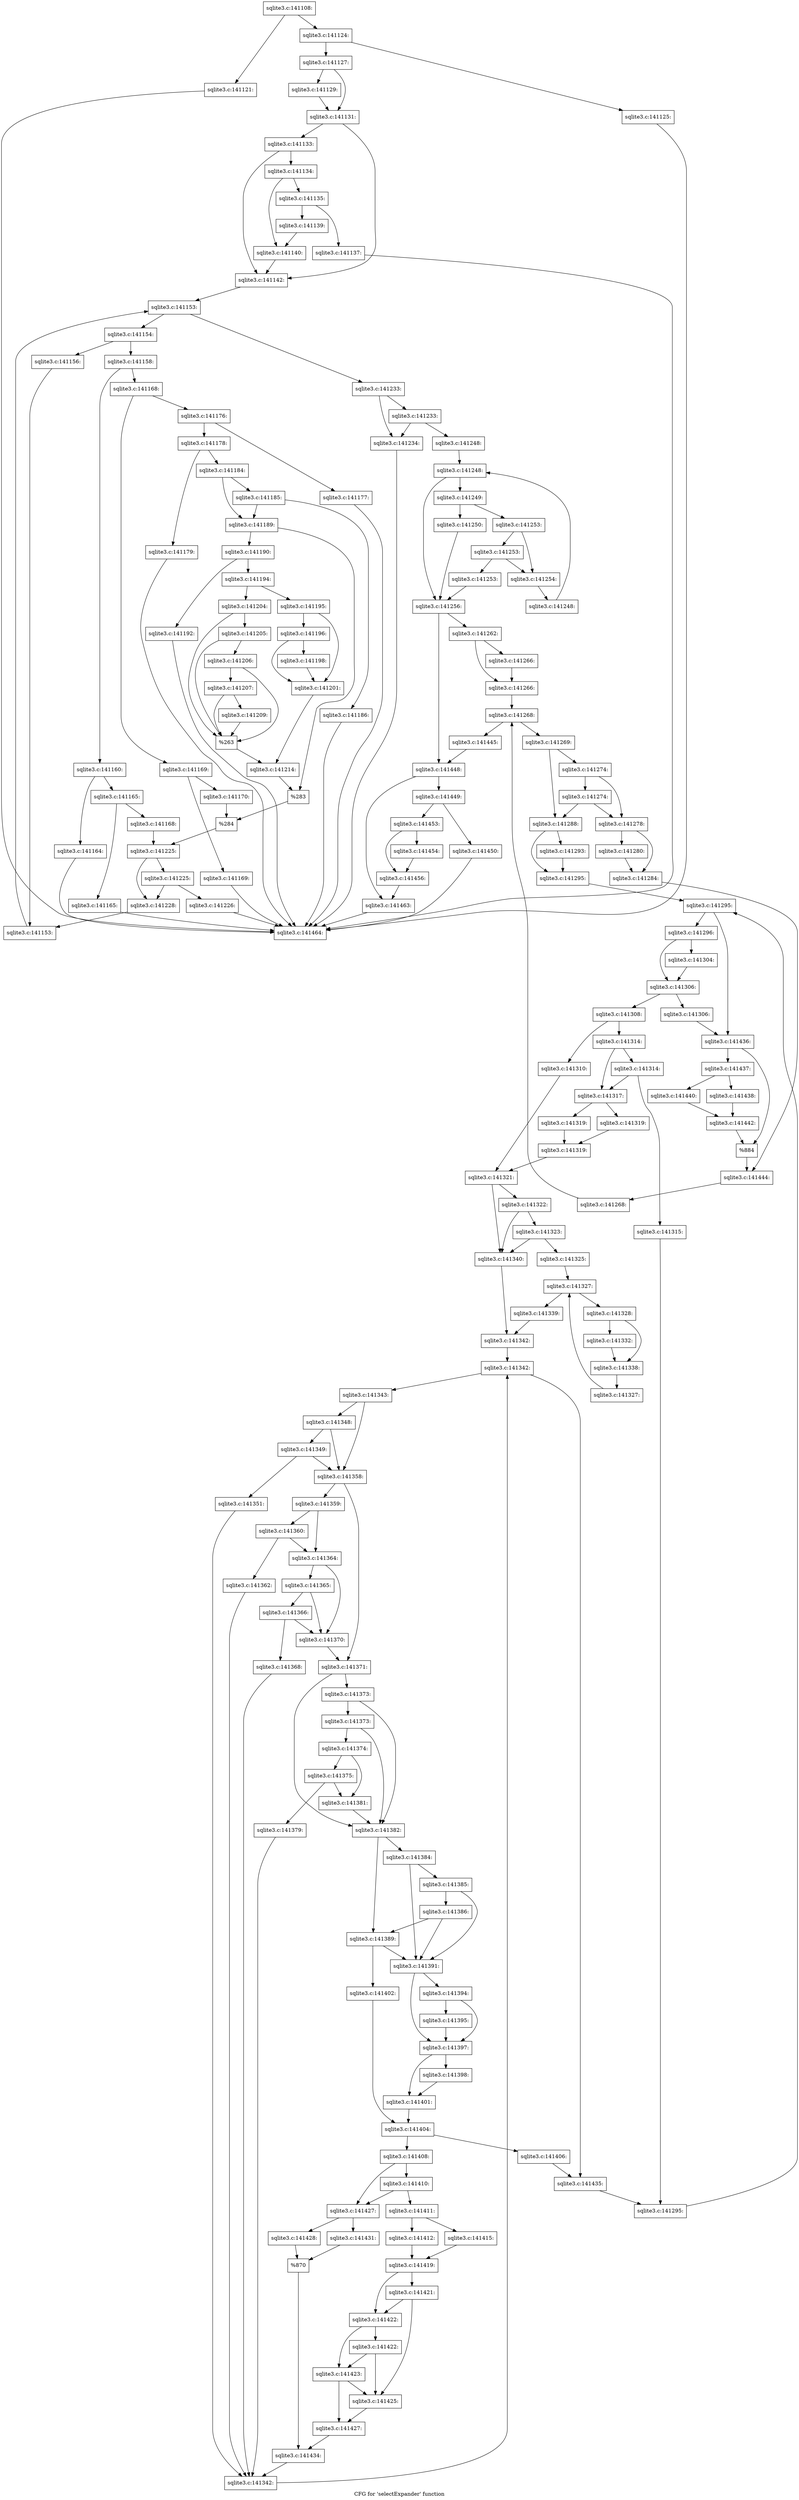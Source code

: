 digraph "CFG for 'selectExpander' function" {
	label="CFG for 'selectExpander' function";

	Node0x55c0f8f1f040 [shape=record,label="{sqlite3.c:141108:}"];
	Node0x55c0f8f1f040 -> Node0x55c0f8f2e910;
	Node0x55c0f8f1f040 -> Node0x55c0f8f2e960;
	Node0x55c0f8f2e910 [shape=record,label="{sqlite3.c:141121:}"];
	Node0x55c0f8f2e910 -> Node0x55c0f8f1f1c0;
	Node0x55c0f8f2e960 [shape=record,label="{sqlite3.c:141124:}"];
	Node0x55c0f8f2e960 -> Node0x55c0f8f2f020;
	Node0x55c0f8f2e960 -> Node0x55c0f8f2f070;
	Node0x55c0f8f2f020 [shape=record,label="{sqlite3.c:141125:}"];
	Node0x55c0f8f2f020 -> Node0x55c0f8f1f1c0;
	Node0x55c0f8f2f070 [shape=record,label="{sqlite3.c:141127:}"];
	Node0x55c0f8f2f070 -> Node0x55c0f8f2f790;
	Node0x55c0f8f2f070 -> Node0x55c0f8f2f7e0;
	Node0x55c0f8f2f790 [shape=record,label="{sqlite3.c:141129:}"];
	Node0x55c0f8f2f790 -> Node0x55c0f8f2f7e0;
	Node0x55c0f8f2f7e0 [shape=record,label="{sqlite3.c:141131:}"];
	Node0x55c0f8f2f7e0 -> Node0x55c0f8f309a0;
	Node0x55c0f8f2f7e0 -> Node0x55c0f8f30950;
	Node0x55c0f8f309a0 [shape=record,label="{sqlite3.c:141133:}"];
	Node0x55c0f8f309a0 -> Node0x55c0f8f30900;
	Node0x55c0f8f309a0 -> Node0x55c0f8f30950;
	Node0x55c0f8f30900 [shape=record,label="{sqlite3.c:141134:}"];
	Node0x55c0f8f30900 -> Node0x55c0f8f312a0;
	Node0x55c0f8f30900 -> Node0x55c0f8f312f0;
	Node0x55c0f8f312a0 [shape=record,label="{sqlite3.c:141135:}"];
	Node0x55c0f8f312a0 -> Node0x55c0f8f31ca0;
	Node0x55c0f8f312a0 -> Node0x55c0f8f31cf0;
	Node0x55c0f8f31ca0 [shape=record,label="{sqlite3.c:141137:}"];
	Node0x55c0f8f31ca0 -> Node0x55c0f8f1f1c0;
	Node0x55c0f8f31cf0 [shape=record,label="{sqlite3.c:141139:}"];
	Node0x55c0f8f31cf0 -> Node0x55c0f8f312f0;
	Node0x55c0f8f312f0 [shape=record,label="{sqlite3.c:141140:}"];
	Node0x55c0f8f312f0 -> Node0x55c0f8f30950;
	Node0x55c0f8f30950 [shape=record,label="{sqlite3.c:141142:}"];
	Node0x55c0f8f30950 -> Node0x55c0f8f33400;
	Node0x55c0f8f33400 [shape=record,label="{sqlite3.c:141153:}"];
	Node0x55c0f8f33400 -> Node0x55c0f8f33ad0;
	Node0x55c0f8f33400 -> Node0x55c0f60ca8a0;
	Node0x55c0f8f33ad0 [shape=record,label="{sqlite3.c:141154:}"];
	Node0x55c0f8f33ad0 -> Node0x55c0f8f341a0;
	Node0x55c0f8f33ad0 -> Node0x55c0f8f341f0;
	Node0x55c0f8f341a0 [shape=record,label="{sqlite3.c:141156:}"];
	Node0x55c0f8f341a0 -> Node0x55c0f8f33a40;
	Node0x55c0f8f341f0 [shape=record,label="{sqlite3.c:141158:}"];
	Node0x55c0f8f341f0 -> Node0x55c0f8f345d0;
	Node0x55c0f8f341f0 -> Node0x55c0f8f34670;
	Node0x55c0f8f345d0 [shape=record,label="{sqlite3.c:141160:}"];
	Node0x55c0f8f345d0 -> Node0x55c0f8f350e0;
	Node0x55c0f8f345d0 -> Node0x55c0f8f35130;
	Node0x55c0f8f350e0 [shape=record,label="{sqlite3.c:141164:}"];
	Node0x55c0f8f350e0 -> Node0x55c0f8f1f1c0;
	Node0x55c0f8f35130 [shape=record,label="{sqlite3.c:141165:}"];
	Node0x55c0f8f35130 -> Node0x55c0f8f35750;
	Node0x55c0f8f35130 -> Node0x55c0f8f357a0;
	Node0x55c0f8f35750 [shape=record,label="{sqlite3.c:141165:}"];
	Node0x55c0f8f35750 -> Node0x55c0f8f1f1c0;
	Node0x55c0f8f357a0 [shape=record,label="{sqlite3.c:141168:}"];
	Node0x55c0f8f357a0 -> Node0x55c0f8f34620;
	Node0x55c0f8f34670 [shape=record,label="{sqlite3.c:141168:}"];
	Node0x55c0f8f34670 -> Node0x55c0f64499c0;
	Node0x55c0f8f34670 -> Node0x55c0f8f36450;
	Node0x55c0f64499c0 [shape=record,label="{sqlite3.c:141169:}"];
	Node0x55c0f64499c0 -> Node0x55c0f6449920;
	Node0x55c0f64499c0 -> Node0x55c0f8f36d60;
	Node0x55c0f6449920 [shape=record,label="{sqlite3.c:141169:}"];
	Node0x55c0f6449920 -> Node0x55c0f8f1f1c0;
	Node0x55c0f8f36d60 [shape=record,label="{sqlite3.c:141170:}"];
	Node0x55c0f8f36d60 -> Node0x55c0f8f35f40;
	Node0x55c0f8f36450 [shape=record,label="{sqlite3.c:141176:}"];
	Node0x55c0f8f36450 -> Node0x55c0f60c6c60;
	Node0x55c0f8f36450 -> Node0x55c0f8f37a10;
	Node0x55c0f60c6c60 [shape=record,label="{sqlite3.c:141177:}"];
	Node0x55c0f60c6c60 -> Node0x55c0f8f1f1c0;
	Node0x55c0f8f37a10 [shape=record,label="{sqlite3.c:141178:}"];
	Node0x55c0f8f37a10 -> Node0x55c0f8f38220;
	Node0x55c0f8f37a10 -> Node0x55c0f8f38270;
	Node0x55c0f8f38220 [shape=record,label="{sqlite3.c:141179:}"];
	Node0x55c0f8f38220 -> Node0x55c0f8f1f1c0;
	Node0x55c0f8f38270 [shape=record,label="{sqlite3.c:141184:}"];
	Node0x55c0f8f38270 -> Node0x55c0f8f39110;
	Node0x55c0f8f38270 -> Node0x55c0f8f39160;
	Node0x55c0f8f39160 [shape=record,label="{sqlite3.c:141185:}"];
	Node0x55c0f8f39160 -> Node0x55c0f8f390c0;
	Node0x55c0f8f39160 -> Node0x55c0f8f39110;
	Node0x55c0f8f390c0 [shape=record,label="{sqlite3.c:141186:}"];
	Node0x55c0f8f390c0 -> Node0x55c0f8f1f1c0;
	Node0x55c0f8f39110 [shape=record,label="{sqlite3.c:141189:}"];
	Node0x55c0f8f39110 -> Node0x55c0f8f368b0;
	Node0x55c0f8f39110 -> Node0x55c0f6449830;
	Node0x55c0f6449830 [shape=record,label="{sqlite3.c:141190:}"];
	Node0x55c0f6449830 -> Node0x55c0f8f3aba0;
	Node0x55c0f6449830 -> Node0x55c0f8f3abf0;
	Node0x55c0f8f3aba0 [shape=record,label="{sqlite3.c:141192:}"];
	Node0x55c0f8f3aba0 -> Node0x55c0f8f1f1c0;
	Node0x55c0f8f3abf0 [shape=record,label="{sqlite3.c:141194:}"];
	Node0x55c0f8f3abf0 -> Node0x55c0f60cb4d0;
	Node0x55c0f8f3abf0 -> Node0x55c0f8f3b770;
	Node0x55c0f60cb4d0 [shape=record,label="{sqlite3.c:141195:}"];
	Node0x55c0f60cb4d0 -> Node0x55c0f8f3bba0;
	Node0x55c0f60cb4d0 -> Node0x55c0f8f3bb50;
	Node0x55c0f8f3bba0 [shape=record,label="{sqlite3.c:141196:}"];
	Node0x55c0f8f3bba0 -> Node0x55c0f8f3bb00;
	Node0x55c0f8f3bba0 -> Node0x55c0f8f3bb50;
	Node0x55c0f8f3bb00 [shape=record,label="{sqlite3.c:141198:}"];
	Node0x55c0f8f3bb00 -> Node0x55c0f8f3bb50;
	Node0x55c0f8f3bb50 [shape=record,label="{sqlite3.c:141201:}"];
	Node0x55c0f8f3bb50 -> Node0x55c0f8f3b2c0;
	Node0x55c0f8f3b770 [shape=record,label="{sqlite3.c:141204:}"];
	Node0x55c0f8f3b770 -> Node0x55c0f8f3d770;
	Node0x55c0f8f3b770 -> Node0x55c0f8f3d620;
	Node0x55c0f8f3d770 [shape=record,label="{sqlite3.c:141205:}"];
	Node0x55c0f8f3d770 -> Node0x55c0f8f3d6f0;
	Node0x55c0f8f3d770 -> Node0x55c0f8f3d620;
	Node0x55c0f8f3d6f0 [shape=record,label="{sqlite3.c:141206:}"];
	Node0x55c0f8f3d6f0 -> Node0x55c0f8f3d670;
	Node0x55c0f8f3d6f0 -> Node0x55c0f8f3d620;
	Node0x55c0f8f3d670 [shape=record,label="{sqlite3.c:141207:}"];
	Node0x55c0f8f3d670 -> Node0x55c0f8f3d5d0;
	Node0x55c0f8f3d670 -> Node0x55c0f8f3d620;
	Node0x55c0f8f3d5d0 [shape=record,label="{sqlite3.c:141209:}"];
	Node0x55c0f8f3d5d0 -> Node0x55c0f8f3d620;
	Node0x55c0f8f3d620 [shape=record,label="{%263}"];
	Node0x55c0f8f3d620 -> Node0x55c0f8f3b2c0;
	Node0x55c0f8f3b2c0 [shape=record,label="{sqlite3.c:141214:}"];
	Node0x55c0f8f3b2c0 -> Node0x55c0f8f368b0;
	Node0x55c0f8f368b0 [shape=record,label="{%283}"];
	Node0x55c0f8f368b0 -> Node0x55c0f8f35f40;
	Node0x55c0f8f35f40 [shape=record,label="{%284}"];
	Node0x55c0f8f35f40 -> Node0x55c0f8f34620;
	Node0x55c0f8f34620 [shape=record,label="{sqlite3.c:141225:}"];
	Node0x55c0f8f34620 -> Node0x55c0f8f40ea0;
	Node0x55c0f8f34620 -> Node0x55c0f8f40e50;
	Node0x55c0f8f40ea0 [shape=record,label="{sqlite3.c:141225:}"];
	Node0x55c0f8f40ea0 -> Node0x55c0f8f40e00;
	Node0x55c0f8f40ea0 -> Node0x55c0f8f40e50;
	Node0x55c0f8f40e00 [shape=record,label="{sqlite3.c:141226:}"];
	Node0x55c0f8f40e00 -> Node0x55c0f8f1f1c0;
	Node0x55c0f8f40e50 [shape=record,label="{sqlite3.c:141228:}"];
	Node0x55c0f8f40e50 -> Node0x55c0f8f33a40;
	Node0x55c0f8f33a40 [shape=record,label="{sqlite3.c:141153:}"];
	Node0x55c0f8f33a40 -> Node0x55c0f8f33400;
	Node0x55c0f60ca8a0 [shape=record,label="{sqlite3.c:141233:}"];
	Node0x55c0f60ca8a0 -> Node0x55c0f6448780;
	Node0x55c0f60ca8a0 -> Node0x55c0f8f42630;
	Node0x55c0f8f42630 [shape=record,label="{sqlite3.c:141233:}"];
	Node0x55c0f8f42630 -> Node0x55c0f6448780;
	Node0x55c0f8f42630 -> Node0x55c0f8f41ba0;
	Node0x55c0f6448780 [shape=record,label="{sqlite3.c:141234:}"];
	Node0x55c0f6448780 -> Node0x55c0f8f1f1c0;
	Node0x55c0f8f41ba0 [shape=record,label="{sqlite3.c:141248:}"];
	Node0x55c0f8f41ba0 -> Node0x55c0f8f42da0;
	Node0x55c0f8f42da0 [shape=record,label="{sqlite3.c:141248:}"];
	Node0x55c0f8f42da0 -> Node0x55c0f8f434d0;
	Node0x55c0f8f42da0 -> Node0x55c0f63a0fe0;
	Node0x55c0f8f434d0 [shape=record,label="{sqlite3.c:141249:}"];
	Node0x55c0f8f434d0 -> Node0x55c0f8f43ce0;
	Node0x55c0f8f434d0 -> Node0x55c0f8f43d30;
	Node0x55c0f8f43ce0 [shape=record,label="{sqlite3.c:141250:}"];
	Node0x55c0f8f43ce0 -> Node0x55c0f63a0fe0;
	Node0x55c0f8f43d30 [shape=record,label="{sqlite3.c:141253:}"];
	Node0x55c0f8f43d30 -> Node0x55c0f8f44390;
	Node0x55c0f8f43d30 -> Node0x55c0f8f44340;
	Node0x55c0f8f44390 [shape=record,label="{sqlite3.c:141253:}"];
	Node0x55c0f8f44390 -> Node0x55c0f8f442f0;
	Node0x55c0f8f44390 -> Node0x55c0f8f44340;
	Node0x55c0f8f442f0 [shape=record,label="{sqlite3.c:141253:}"];
	Node0x55c0f8f442f0 -> Node0x55c0f63a0fe0;
	Node0x55c0f8f44340 [shape=record,label="{sqlite3.c:141254:}"];
	Node0x55c0f8f44340 -> Node0x55c0f8f43440;
	Node0x55c0f8f43440 [shape=record,label="{sqlite3.c:141248:}"];
	Node0x55c0f8f43440 -> Node0x55c0f8f42da0;
	Node0x55c0f63a0fe0 [shape=record,label="{sqlite3.c:141256:}"];
	Node0x55c0f63a0fe0 -> Node0x55c0f8f45690;
	Node0x55c0f63a0fe0 -> Node0x55c0f8f456e0;
	Node0x55c0f8f45690 [shape=record,label="{sqlite3.c:141262:}"];
	Node0x55c0f8f45690 -> Node0x55c0f8f46f80;
	Node0x55c0f8f45690 -> Node0x55c0f8f46f30;
	Node0x55c0f8f46f80 [shape=record,label="{sqlite3.c:141266:}"];
	Node0x55c0f8f46f80 -> Node0x55c0f8f46f30;
	Node0x55c0f8f46f30 [shape=record,label="{sqlite3.c:141266:}"];
	Node0x55c0f8f46f30 -> Node0x55c0f8f47a10;
	Node0x55c0f8f47a10 [shape=record,label="{sqlite3.c:141268:}"];
	Node0x55c0f8f47a10 -> Node0x55c0f8f47c30;
	Node0x55c0f8f47a10 -> Node0x55c0f8f47860;
	Node0x55c0f8f47c30 [shape=record,label="{sqlite3.c:141269:}"];
	Node0x55c0f8f47c30 -> Node0x55c0f8f48e40;
	Node0x55c0f8f47c30 -> Node0x55c0f8f48df0;
	Node0x55c0f8f48e40 [shape=record,label="{sqlite3.c:141274:}"];
	Node0x55c0f8f48e40 -> Node0x55c0f8f48d50;
	Node0x55c0f8f48e40 -> Node0x55c0f8f49340;
	Node0x55c0f8f49340 [shape=record,label="{sqlite3.c:141274:}"];
	Node0x55c0f8f49340 -> Node0x55c0f8f48d50;
	Node0x55c0f8f49340 -> Node0x55c0f8f48df0;
	Node0x55c0f8f48d50 [shape=record,label="{sqlite3.c:141278:}"];
	Node0x55c0f8f48d50 -> Node0x55c0f8f4a370;
	Node0x55c0f8f48d50 -> Node0x55c0f8f4a3c0;
	Node0x55c0f8f4a370 [shape=record,label="{sqlite3.c:141280:}"];
	Node0x55c0f8f4a370 -> Node0x55c0f8f4a3c0;
	Node0x55c0f8f4a3c0 [shape=record,label="{sqlite3.c:141284:}"];
	Node0x55c0f8f4a3c0 -> Node0x55c0f8f48da0;
	Node0x55c0f8f48df0 [shape=record,label="{sqlite3.c:141288:}"];
	Node0x55c0f8f48df0 -> Node0x55c0f8f4d500;
	Node0x55c0f8f48df0 -> Node0x55c0f8f4d550;
	Node0x55c0f8f4d500 [shape=record,label="{sqlite3.c:141293:}"];
	Node0x55c0f8f4d500 -> Node0x55c0f8f4d550;
	Node0x55c0f8f4d550 [shape=record,label="{sqlite3.c:141295:}"];
	Node0x55c0f8f4d550 -> Node0x55c0f8f4e5c0;
	Node0x55c0f8f4e5c0 [shape=record,label="{sqlite3.c:141295:}"];
	Node0x55c0f8f4e5c0 -> Node0x55c0f8f4e7e0;
	Node0x55c0f8f4e5c0 -> Node0x55c0f8f4e0a0;
	Node0x55c0f8f4e7e0 [shape=record,label="{sqlite3.c:141296:}"];
	Node0x55c0f8f4e7e0 -> Node0x55c0f8f50240;
	Node0x55c0f8f4e7e0 -> Node0x55c0f8f50290;
	Node0x55c0f8f50240 [shape=record,label="{sqlite3.c:141304:}"];
	Node0x55c0f8f50240 -> Node0x55c0f8f50290;
	Node0x55c0f8f50290 [shape=record,label="{sqlite3.c:141306:}"];
	Node0x55c0f8f50290 -> Node0x55c0f8f50ca0;
	Node0x55c0f8f50290 -> Node0x55c0f8f50cf0;
	Node0x55c0f8f50ca0 [shape=record,label="{sqlite3.c:141306:}"];
	Node0x55c0f8f50ca0 -> Node0x55c0f8f4e0a0;
	Node0x55c0f8f50cf0 [shape=record,label="{sqlite3.c:141308:}"];
	Node0x55c0f8f50cf0 -> Node0x55c0f8f51220;
	Node0x55c0f8f50cf0 -> Node0x55c0f8f512c0;
	Node0x55c0f8f51220 [shape=record,label="{sqlite3.c:141310:}"];
	Node0x55c0f8f51220 -> Node0x55c0f8f51270;
	Node0x55c0f8f512c0 [shape=record,label="{sqlite3.c:141314:}"];
	Node0x55c0f8f512c0 -> Node0x55c0f8f520a0;
	Node0x55c0f8f512c0 -> Node0x55c0f8f52050;
	Node0x55c0f8f520a0 [shape=record,label="{sqlite3.c:141314:}"];
	Node0x55c0f8f520a0 -> Node0x55c0f8f52000;
	Node0x55c0f8f520a0 -> Node0x55c0f8f52050;
	Node0x55c0f8f52000 [shape=record,label="{sqlite3.c:141315:}"];
	Node0x55c0f8f52000 -> Node0x55c0f8f4e750;
	Node0x55c0f8f52050 [shape=record,label="{sqlite3.c:141317:}"];
	Node0x55c0f8f52050 -> Node0x55c0f8f52ea0;
	Node0x55c0f8f52050 -> Node0x55c0f8f52ef0;
	Node0x55c0f8f52ea0 [shape=record,label="{sqlite3.c:141319:}"];
	Node0x55c0f8f52ea0 -> Node0x55c0f8f52f40;
	Node0x55c0f8f52ef0 [shape=record,label="{sqlite3.c:141319:}"];
	Node0x55c0f8f52ef0 -> Node0x55c0f8f52f40;
	Node0x55c0f8f52f40 [shape=record,label="{sqlite3.c:141319:}"];
	Node0x55c0f8f52f40 -> Node0x55c0f8f51270;
	Node0x55c0f8f51270 [shape=record,label="{sqlite3.c:141321:}"];
	Node0x55c0f8f51270 -> Node0x55c0f8f53c10;
	Node0x55c0f8f51270 -> Node0x55c0f8f53b40;
	Node0x55c0f8f53c10 [shape=record,label="{sqlite3.c:141322:}"];
	Node0x55c0f8f53c10 -> Node0x55c0f8f53b90;
	Node0x55c0f8f53c10 -> Node0x55c0f8f53b40;
	Node0x55c0f8f53b90 [shape=record,label="{sqlite3.c:141323:}"];
	Node0x55c0f8f53b90 -> Node0x55c0f8f53aa0;
	Node0x55c0f8f53b90 -> Node0x55c0f8f53b40;
	Node0x55c0f8f53aa0 [shape=record,label="{sqlite3.c:141325:}"];
	Node0x55c0f8f53aa0 -> Node0x55c0f8f55590;
	Node0x55c0f8f55590 [shape=record,label="{sqlite3.c:141327:}"];
	Node0x55c0f8f55590 -> Node0x55c0f8f557b0;
	Node0x55c0f8f55590 -> Node0x55c0f8f553e0;
	Node0x55c0f8f557b0 [shape=record,label="{sqlite3.c:141328:}"];
	Node0x55c0f8f557b0 -> Node0x55c0f8f56cb0;
	Node0x55c0f8f557b0 -> Node0x55c0f8f56d00;
	Node0x55c0f8f56cb0 [shape=record,label="{sqlite3.c:141332:}"];
	Node0x55c0f8f56cb0 -> Node0x55c0f8f56d00;
	Node0x55c0f8f56d00 [shape=record,label="{sqlite3.c:141338:}"];
	Node0x55c0f8f56d00 -> Node0x55c0f8f55720;
	Node0x55c0f8f55720 [shape=record,label="{sqlite3.c:141327:}"];
	Node0x55c0f8f55720 -> Node0x55c0f8f55590;
	Node0x55c0f8f553e0 [shape=record,label="{sqlite3.c:141339:}"];
	Node0x55c0f8f553e0 -> Node0x55c0f8f53af0;
	Node0x55c0f8f53b40 [shape=record,label="{sqlite3.c:141340:}"];
	Node0x55c0f8f53b40 -> Node0x55c0f8f53af0;
	Node0x55c0f8f53af0 [shape=record,label="{sqlite3.c:141342:}"];
	Node0x55c0f8f53af0 -> Node0x55c0f8f592b0;
	Node0x55c0f8f592b0 [shape=record,label="{sqlite3.c:141342:}"];
	Node0x55c0f8f592b0 -> Node0x55c0f8f594d0;
	Node0x55c0f8f592b0 -> Node0x55c0f8f59100;
	Node0x55c0f8f594d0 [shape=record,label="{sqlite3.c:141343:}"];
	Node0x55c0f8f594d0 -> Node0x55c0f8f5a780;
	Node0x55c0f8f594d0 -> Node0x55c0f8f5a6b0;
	Node0x55c0f8f5a780 [shape=record,label="{sqlite3.c:141348:}"];
	Node0x55c0f8f5a780 -> Node0x55c0f8f5a700;
	Node0x55c0f8f5a780 -> Node0x55c0f8f5a6b0;
	Node0x55c0f8f5a700 [shape=record,label="{sqlite3.c:141349:}"];
	Node0x55c0f8f5a700 -> Node0x55c0f8f5a660;
	Node0x55c0f8f5a700 -> Node0x55c0f8f5a6b0;
	Node0x55c0f8f5a660 [shape=record,label="{sqlite3.c:141351:}"];
	Node0x55c0f8f5a660 -> Node0x55c0f8f59440;
	Node0x55c0f8f5a6b0 [shape=record,label="{sqlite3.c:141358:}"];
	Node0x55c0f8f5a6b0 -> Node0x55c0f8f5b560;
	Node0x55c0f8f5a6b0 -> Node0x55c0f8f5b5b0;
	Node0x55c0f8f5b560 [shape=record,label="{sqlite3.c:141359:}"];
	Node0x55c0f8f5b560 -> Node0x55c0f8f5c020;
	Node0x55c0f8f5b560 -> Node0x55c0f8f5bfd0;
	Node0x55c0f8f5c020 [shape=record,label="{sqlite3.c:141360:}"];
	Node0x55c0f8f5c020 -> Node0x55c0f8f5bf80;
	Node0x55c0f8f5c020 -> Node0x55c0f8f5bfd0;
	Node0x55c0f8f5bf80 [shape=record,label="{sqlite3.c:141362:}"];
	Node0x55c0f8f5bf80 -> Node0x55c0f8f59440;
	Node0x55c0f8f5bfd0 [shape=record,label="{sqlite3.c:141364:}"];
	Node0x55c0f8f5bfd0 -> Node0x55c0f8f5cda0;
	Node0x55c0f8f5bfd0 -> Node0x55c0f8f5ccd0;
	Node0x55c0f8f5cda0 [shape=record,label="{sqlite3.c:141365:}"];
	Node0x55c0f8f5cda0 -> Node0x55c0f8f5cd20;
	Node0x55c0f8f5cda0 -> Node0x55c0f8f5ccd0;
	Node0x55c0f8f5cd20 [shape=record,label="{sqlite3.c:141366:}"];
	Node0x55c0f8f5cd20 -> Node0x55c0f8f5cc80;
	Node0x55c0f8f5cd20 -> Node0x55c0f8f5ccd0;
	Node0x55c0f8f5cc80 [shape=record,label="{sqlite3.c:141368:}"];
	Node0x55c0f8f5cc80 -> Node0x55c0f8f59440;
	Node0x55c0f8f5ccd0 [shape=record,label="{sqlite3.c:141370:}"];
	Node0x55c0f8f5ccd0 -> Node0x55c0f8f5b5b0;
	Node0x55c0f8f5b5b0 [shape=record,label="{sqlite3.c:141371:}"];
	Node0x55c0f8f5b5b0 -> Node0x55c0f8f5e0d0;
	Node0x55c0f8f5b5b0 -> Node0x55c0f8f5e000;
	Node0x55c0f8f5e0d0 [shape=record,label="{sqlite3.c:141373:}"];
	Node0x55c0f8f5e0d0 -> Node0x55c0f8f5e050;
	Node0x55c0f8f5e0d0 -> Node0x55c0f8f5e000;
	Node0x55c0f8f5e050 [shape=record,label="{sqlite3.c:141373:}"];
	Node0x55c0f8f5e050 -> Node0x55c0f8f5dfb0;
	Node0x55c0f8f5e050 -> Node0x55c0f8f5e000;
	Node0x55c0f8f5dfb0 [shape=record,label="{sqlite3.c:141374:}"];
	Node0x55c0f8f5dfb0 -> Node0x55c0f8f5ebc0;
	Node0x55c0f8f5dfb0 -> Node0x55c0f8f5eb70;
	Node0x55c0f8f5ebc0 [shape=record,label="{sqlite3.c:141375:}"];
	Node0x55c0f8f5ebc0 -> Node0x55c0f8f5eb20;
	Node0x55c0f8f5ebc0 -> Node0x55c0f8f5eb70;
	Node0x55c0f8f5eb20 [shape=record,label="{sqlite3.c:141379:}"];
	Node0x55c0f8f5eb20 -> Node0x55c0f8f59440;
	Node0x55c0f8f5eb70 [shape=record,label="{sqlite3.c:141381:}"];
	Node0x55c0f8f5eb70 -> Node0x55c0f8f5e000;
	Node0x55c0f8f5e000 [shape=record,label="{sqlite3.c:141382:}"];
	Node0x55c0f8f5e000 -> Node0x55c0f8f5ff80;
	Node0x55c0f8f5e000 -> Node0x55c0f8f5ff00;
	Node0x55c0f8f5ff80 [shape=record,label="{sqlite3.c:141384:}"];
	Node0x55c0f8f5ff80 -> Node0x55c0f8f5fe10;
	Node0x55c0f8f5ff80 -> Node0x55c0f8f60490;
	Node0x55c0f8f60490 [shape=record,label="{sqlite3.c:141385:}"];
	Node0x55c0f8f60490 -> Node0x55c0f8f5fe10;
	Node0x55c0f8f60490 -> Node0x55c0f8f60410;
	Node0x55c0f8f60410 [shape=record,label="{sqlite3.c:141386:}"];
	Node0x55c0f8f60410 -> Node0x55c0f8f5ff00;
	Node0x55c0f8f60410 -> Node0x55c0f8f5fe10;
	Node0x55c0f8f5ff00 [shape=record,label="{sqlite3.c:141389:}"];
	Node0x55c0f8f5ff00 -> Node0x55c0f8f5fe10;
	Node0x55c0f8f5ff00 -> Node0x55c0f8f5feb0;
	Node0x55c0f8f5fe10 [shape=record,label="{sqlite3.c:141391:}"];
	Node0x55c0f8f5fe10 -> Node0x55c0f8f626c0;
	Node0x55c0f8f5fe10 -> Node0x55c0f8f62670;
	Node0x55c0f8f626c0 [shape=record,label="{sqlite3.c:141394:}"];
	Node0x55c0f8f626c0 -> Node0x55c0f8f61600;
	Node0x55c0f8f626c0 -> Node0x55c0f8f62670;
	Node0x55c0f8f61600 [shape=record,label="{sqlite3.c:141395:}"];
	Node0x55c0f8f61600 -> Node0x55c0f8f62670;
	Node0x55c0f8f62670 [shape=record,label="{sqlite3.c:141397:}"];
	Node0x55c0f8f62670 -> Node0x55c0f8f63540;
	Node0x55c0f8f62670 -> Node0x55c0f8f63590;
	Node0x55c0f8f63540 [shape=record,label="{sqlite3.c:141398:}"];
	Node0x55c0f8f63540 -> Node0x55c0f8f63590;
	Node0x55c0f8f63590 [shape=record,label="{sqlite3.c:141401:}"];
	Node0x55c0f8f63590 -> Node0x55c0f8f5fe60;
	Node0x55c0f8f5feb0 [shape=record,label="{sqlite3.c:141402:}"];
	Node0x55c0f8f5feb0 -> Node0x55c0f8f5fe60;
	Node0x55c0f8f5fe60 [shape=record,label="{sqlite3.c:141404:}"];
	Node0x55c0f8f5fe60 -> Node0x55c0f8f648f0;
	Node0x55c0f8f5fe60 -> Node0x55c0f8f64940;
	Node0x55c0f8f648f0 [shape=record,label="{sqlite3.c:141406:}"];
	Node0x55c0f8f648f0 -> Node0x55c0f8f59100;
	Node0x55c0f8f64940 [shape=record,label="{sqlite3.c:141408:}"];
	Node0x55c0f8f64940 -> Node0x55c0f8f65600;
	Node0x55c0f8f64940 -> Node0x55c0f8f655b0;
	Node0x55c0f8f65600 [shape=record,label="{sqlite3.c:141410:}"];
	Node0x55c0f8f65600 -> Node0x55c0f8f655b0;
	Node0x55c0f8f65600 -> Node0x55c0f8f65510;
	Node0x55c0f8f65510 [shape=record,label="{sqlite3.c:141411:}"];
	Node0x55c0f8f65510 -> Node0x55c0f8f65f50;
	Node0x55c0f8f65510 -> Node0x55c0f8f65ff0;
	Node0x55c0f8f65f50 [shape=record,label="{sqlite3.c:141412:}"];
	Node0x55c0f8f65f50 -> Node0x55c0f8f65fa0;
	Node0x55c0f8f65ff0 [shape=record,label="{sqlite3.c:141415:}"];
	Node0x55c0f8f65ff0 -> Node0x55c0f8f65fa0;
	Node0x55c0f8f65fa0 [shape=record,label="{sqlite3.c:141419:}"];
	Node0x55c0f8f65fa0 -> Node0x55c0f8f67b50;
	Node0x55c0f8f65fa0 -> Node0x55c0f8f67ad0;
	Node0x55c0f8f67b50 [shape=record,label="{sqlite3.c:141421:}"];
	Node0x55c0f8f67b50 -> Node0x55c0f8f67150;
	Node0x55c0f8f67b50 -> Node0x55c0f8f67ad0;
	Node0x55c0f8f67ad0 [shape=record,label="{sqlite3.c:141422:}"];
	Node0x55c0f8f67ad0 -> Node0x55c0f8f687d0;
	Node0x55c0f8f67ad0 -> Node0x55c0f8f67a50;
	Node0x55c0f8f687d0 [shape=record,label="{sqlite3.c:141422:}"];
	Node0x55c0f8f687d0 -> Node0x55c0f8f67150;
	Node0x55c0f8f687d0 -> Node0x55c0f8f67a50;
	Node0x55c0f8f67a50 [shape=record,label="{sqlite3.c:141423:}"];
	Node0x55c0f8f67a50 -> Node0x55c0f8f67150;
	Node0x55c0f8f67a50 -> Node0x55c0f8f67a00;
	Node0x55c0f8f67150 [shape=record,label="{sqlite3.c:141425:}"];
	Node0x55c0f8f67150 -> Node0x55c0f8f67a00;
	Node0x55c0f8f67a00 [shape=record,label="{sqlite3.c:141427:}"];
	Node0x55c0f8f67a00 -> Node0x55c0f8f65560;
	Node0x55c0f8f655b0 [shape=record,label="{sqlite3.c:141427:}"];
	Node0x55c0f8f655b0 -> Node0x55c0f8f69db0;
	Node0x55c0f8f655b0 -> Node0x55c0f8f69e50;
	Node0x55c0f8f69db0 [shape=record,label="{sqlite3.c:141428:}"];
	Node0x55c0f8f69db0 -> Node0x55c0f8f69e00;
	Node0x55c0f8f69e50 [shape=record,label="{sqlite3.c:141431:}"];
	Node0x55c0f8f69e50 -> Node0x55c0f8f69e00;
	Node0x55c0f8f69e00 [shape=record,label="{%870}"];
	Node0x55c0f8f69e00 -> Node0x55c0f8f65560;
	Node0x55c0f8f65560 [shape=record,label="{sqlite3.c:141434:}"];
	Node0x55c0f8f65560 -> Node0x55c0f8f59440;
	Node0x55c0f8f59440 [shape=record,label="{sqlite3.c:141342:}"];
	Node0x55c0f8f59440 -> Node0x55c0f8f592b0;
	Node0x55c0f8f59100 [shape=record,label="{sqlite3.c:141435:}"];
	Node0x55c0f8f59100 -> Node0x55c0f8f4e750;
	Node0x55c0f8f4e750 [shape=record,label="{sqlite3.c:141295:}"];
	Node0x55c0f8f4e750 -> Node0x55c0f8f4e5c0;
	Node0x55c0f8f4e0a0 [shape=record,label="{sqlite3.c:141436:}"];
	Node0x55c0f8f4e0a0 -> Node0x55c0f8f6c100;
	Node0x55c0f8f4e0a0 -> Node0x55c0f8f6c0b0;
	Node0x55c0f8f6c0b0 [shape=record,label="{sqlite3.c:141437:}"];
	Node0x55c0f8f6c0b0 -> Node0x55c0f8f6c3d0;
	Node0x55c0f8f6c0b0 -> Node0x55c0f8f6c470;
	Node0x55c0f8f6c3d0 [shape=record,label="{sqlite3.c:141438:}"];
	Node0x55c0f8f6c3d0 -> Node0x55c0f8f6c420;
	Node0x55c0f8f6c470 [shape=record,label="{sqlite3.c:141440:}"];
	Node0x55c0f8f6c470 -> Node0x55c0f8f6c420;
	Node0x55c0f8f6c420 [shape=record,label="{sqlite3.c:141442:}"];
	Node0x55c0f8f6c420 -> Node0x55c0f8f6c100;
	Node0x55c0f8f6c100 [shape=record,label="{%884}"];
	Node0x55c0f8f6c100 -> Node0x55c0f8f48da0;
	Node0x55c0f8f48da0 [shape=record,label="{sqlite3.c:141444:}"];
	Node0x55c0f8f48da0 -> Node0x55c0f8f47ba0;
	Node0x55c0f8f47ba0 [shape=record,label="{sqlite3.c:141268:}"];
	Node0x55c0f8f47ba0 -> Node0x55c0f8f47a10;
	Node0x55c0f8f47860 [shape=record,label="{sqlite3.c:141445:}"];
	Node0x55c0f8f47860 -> Node0x55c0f8f456e0;
	Node0x55c0f8f456e0 [shape=record,label="{sqlite3.c:141448:}"];
	Node0x55c0f8f456e0 -> Node0x55c0f8f6dcc0;
	Node0x55c0f8f456e0 -> Node0x55c0f8f6dd10;
	Node0x55c0f8f6dcc0 [shape=record,label="{sqlite3.c:141449:}"];
	Node0x55c0f8f6dcc0 -> Node0x55c0f8f6e1b0;
	Node0x55c0f8f6dcc0 -> Node0x55c0f8f6e200;
	Node0x55c0f8f6e1b0 [shape=record,label="{sqlite3.c:141450:}"];
	Node0x55c0f8f6e1b0 -> Node0x55c0f8f1f1c0;
	Node0x55c0f8f6e200 [shape=record,label="{sqlite3.c:141453:}"];
	Node0x55c0f8f6e200 -> Node0x55c0f8f6f030;
	Node0x55c0f8f6e200 -> Node0x55c0f8f6f080;
	Node0x55c0f8f6f030 [shape=record,label="{sqlite3.c:141454:}"];
	Node0x55c0f8f6f030 -> Node0x55c0f8f6f080;
	Node0x55c0f8f6f080 [shape=record,label="{sqlite3.c:141456:}"];
	Node0x55c0f8f6f080 -> Node0x55c0f8f6dd10;
	Node0x55c0f8f6dd10 [shape=record,label="{sqlite3.c:141463:}"];
	Node0x55c0f8f6dd10 -> Node0x55c0f8f1f1c0;
	Node0x55c0f8f1f1c0 [shape=record,label="{sqlite3.c:141464:}"];
}
